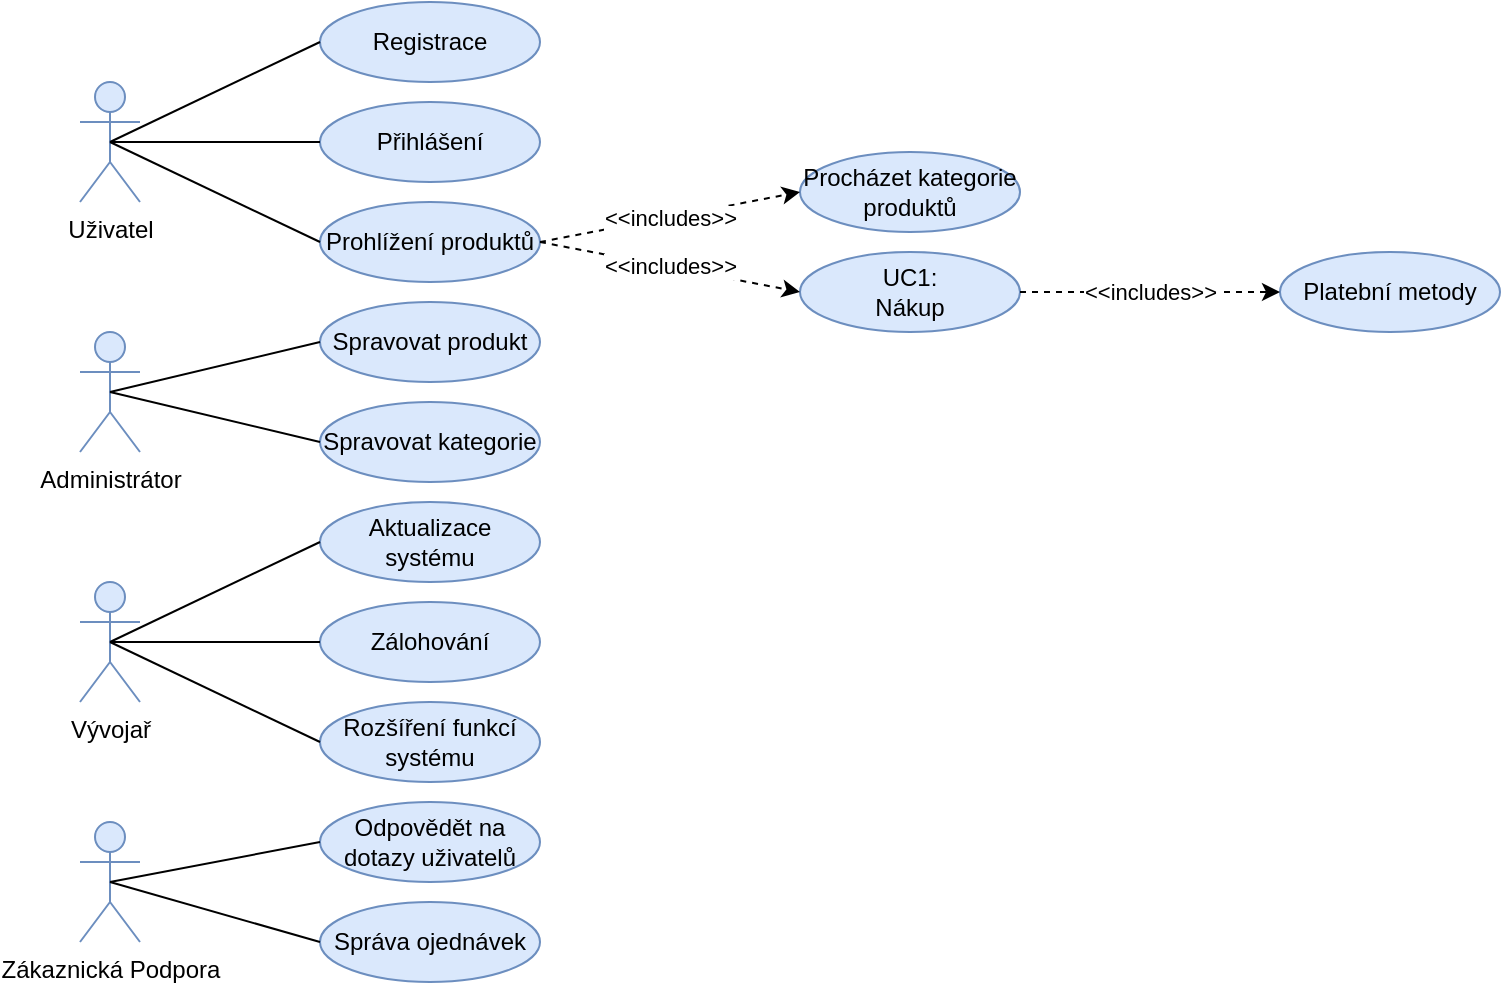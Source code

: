 <mxfile version="26.2.15">
  <diagram name="Page-1" id="AysCdQ7-knlk8cnn3zGX">
    <mxGraphModel dx="1530" dy="903" grid="1" gridSize="10" guides="1" tooltips="1" connect="1" arrows="1" fold="1" page="1" pageScale="1" pageWidth="850" pageHeight="1100" math="0" shadow="0">
      <root>
        <mxCell id="0" />
        <mxCell id="1" parent="0" />
        <mxCell id="S-JD86c8oPenMrIcF_mf-1" value="Uživatel" style="shape=umlActor;verticalLabelPosition=bottom;verticalAlign=top;html=1;outlineConnect=0;fillColor=#dae8fc;strokeColor=#6c8ebf;" parent="1" vertex="1">
          <mxGeometry x="80" y="100" width="30" height="60" as="geometry" />
        </mxCell>
        <mxCell id="S-JD86c8oPenMrIcF_mf-9" value="Zákaznická Podpora" style="shape=umlActor;verticalLabelPosition=bottom;verticalAlign=top;html=1;outlineConnect=0;fillColor=#dae8fc;strokeColor=#6c8ebf;" parent="1" vertex="1">
          <mxGeometry x="80" y="470" width="30" height="60" as="geometry" />
        </mxCell>
        <mxCell id="S-JD86c8oPenMrIcF_mf-10" value="Registrace" style="ellipse;whiteSpace=wrap;html=1;fillColor=#dae8fc;strokeColor=#6c8ebf;" parent="1" vertex="1">
          <mxGeometry x="200" y="60" width="110" height="40" as="geometry" />
        </mxCell>
        <mxCell id="S-JD86c8oPenMrIcF_mf-11" value="Přihlášení" style="ellipse;whiteSpace=wrap;html=1;fillColor=#dae8fc;strokeColor=#6c8ebf;" parent="1" vertex="1">
          <mxGeometry x="200" y="110" width="110" height="40" as="geometry" />
        </mxCell>
        <mxCell id="S-JD86c8oPenMrIcF_mf-14" value="" style="endArrow=none;html=1;rounded=0;exitX=0.5;exitY=0.5;exitDx=0;exitDy=0;exitPerimeter=0;startFill=0;entryX=0;entryY=0.5;entryDx=0;entryDy=0;" parent="1" source="S-JD86c8oPenMrIcF_mf-1" target="S-JD86c8oPenMrIcF_mf-10" edge="1">
          <mxGeometry width="50" height="50" relative="1" as="geometry">
            <mxPoint x="240" y="230" as="sourcePoint" />
            <mxPoint x="410" y="180" as="targetPoint" />
          </mxGeometry>
        </mxCell>
        <mxCell id="S-JD86c8oPenMrIcF_mf-15" value="" style="endArrow=none;html=1;rounded=0;startFill=0;entryX=0;entryY=0.5;entryDx=0;entryDy=0;" parent="1" target="S-JD86c8oPenMrIcF_mf-11" edge="1">
          <mxGeometry width="50" height="50" relative="1" as="geometry">
            <mxPoint x="95" y="130" as="sourcePoint" />
            <mxPoint x="221" y="84" as="targetPoint" />
          </mxGeometry>
        </mxCell>
        <mxCell id="S-JD86c8oPenMrIcF_mf-17" value="UC1:&lt;div&gt;Nákup&lt;/div&gt;" style="ellipse;whiteSpace=wrap;html=1;fillColor=#dae8fc;strokeColor=#6c8ebf;" parent="1" vertex="1">
          <mxGeometry x="440" y="185" width="110" height="40" as="geometry" />
        </mxCell>
        <mxCell id="S-JD86c8oPenMrIcF_mf-19" value="Prohlížení produktů" style="ellipse;whiteSpace=wrap;html=1;fillColor=#dae8fc;strokeColor=#6c8ebf;" parent="1" vertex="1">
          <mxGeometry x="200" y="160" width="110" height="40" as="geometry" />
        </mxCell>
        <mxCell id="S-JD86c8oPenMrIcF_mf-20" value="" style="endArrow=none;html=1;rounded=0;exitX=0.5;exitY=0.5;exitDx=0;exitDy=0;exitPerimeter=0;entryX=0;entryY=0.5;entryDx=0;entryDy=0;" parent="1" source="S-JD86c8oPenMrIcF_mf-1" target="S-JD86c8oPenMrIcF_mf-19" edge="1">
          <mxGeometry width="50" height="50" relative="1" as="geometry">
            <mxPoint x="105" y="140" as="sourcePoint" />
            <mxPoint x="210" y="140" as="targetPoint" />
          </mxGeometry>
        </mxCell>
        <mxCell id="S-JD86c8oPenMrIcF_mf-21" value="Správa ojednávek" style="ellipse;whiteSpace=wrap;html=1;fillColor=#dae8fc;strokeColor=#6c8ebf;" parent="1" vertex="1">
          <mxGeometry x="200" y="510" width="110" height="40" as="geometry" />
        </mxCell>
        <mxCell id="S-JD86c8oPenMrIcF_mf-22" value="" style="endArrow=none;html=1;rounded=0;exitX=0.5;exitY=0.5;exitDx=0;exitDy=0;exitPerimeter=0;entryX=0;entryY=0.5;entryDx=0;entryDy=0;" parent="1" source="S-JD86c8oPenMrIcF_mf-9" target="S-JD86c8oPenMrIcF_mf-21" edge="1">
          <mxGeometry width="50" height="50" relative="1" as="geometry">
            <mxPoint x="260" y="400" as="sourcePoint" />
            <mxPoint x="310" y="350" as="targetPoint" />
          </mxGeometry>
        </mxCell>
        <mxCell id="S-JD86c8oPenMrIcF_mf-23" value="Odpovědět na dotazy uživatelů" style="ellipse;whiteSpace=wrap;html=1;fillColor=#dae8fc;strokeColor=#6c8ebf;" parent="1" vertex="1">
          <mxGeometry x="200" y="460" width="110" height="40" as="geometry" />
        </mxCell>
        <mxCell id="S-JD86c8oPenMrIcF_mf-24" value="" style="endArrow=none;html=1;rounded=0;entryX=0;entryY=0.5;entryDx=0;entryDy=0;exitX=0.5;exitY=0.5;exitDx=0;exitDy=0;exitPerimeter=0;" parent="1" source="S-JD86c8oPenMrIcF_mf-9" target="S-JD86c8oPenMrIcF_mf-23" edge="1">
          <mxGeometry width="50" height="50" relative="1" as="geometry">
            <mxPoint x="100" y="500" as="sourcePoint" />
            <mxPoint x="310" y="350" as="targetPoint" />
          </mxGeometry>
        </mxCell>
        <mxCell id="S-JD86c8oPenMrIcF_mf-26" value="Vývojař" style="shape=umlActor;verticalLabelPosition=bottom;verticalAlign=top;html=1;outlineConnect=0;fillColor=#dae8fc;strokeColor=#6c8ebf;" parent="1" vertex="1">
          <mxGeometry x="80" y="350" width="30" height="60" as="geometry" />
        </mxCell>
        <mxCell id="S-JD86c8oPenMrIcF_mf-27" value="Zálohování" style="ellipse;whiteSpace=wrap;html=1;fillColor=#dae8fc;strokeColor=#6c8ebf;" parent="1" vertex="1">
          <mxGeometry x="200" y="360" width="110" height="40" as="geometry" />
        </mxCell>
        <mxCell id="S-JD86c8oPenMrIcF_mf-28" value="" style="endArrow=none;html=1;rounded=0;exitX=0.5;exitY=0.5;exitDx=0;exitDy=0;exitPerimeter=0;entryX=0;entryY=0.5;entryDx=0;entryDy=0;" parent="1" source="S-JD86c8oPenMrIcF_mf-26" target="S-JD86c8oPenMrIcF_mf-27" edge="1">
          <mxGeometry width="50" height="50" relative="1" as="geometry">
            <mxPoint x="260" y="280" as="sourcePoint" />
            <mxPoint x="310" y="230" as="targetPoint" />
          </mxGeometry>
        </mxCell>
        <mxCell id="S-JD86c8oPenMrIcF_mf-29" value="Aktualizace systému" style="ellipse;whiteSpace=wrap;html=1;fillColor=#dae8fc;strokeColor=#6c8ebf;" parent="1" vertex="1">
          <mxGeometry x="200" y="310" width="110" height="40" as="geometry" />
        </mxCell>
        <mxCell id="S-JD86c8oPenMrIcF_mf-30" value="" style="endArrow=none;html=1;rounded=0;entryX=0;entryY=0.5;entryDx=0;entryDy=0;exitX=0.5;exitY=0.5;exitDx=0;exitDy=0;exitPerimeter=0;" parent="1" source="S-JD86c8oPenMrIcF_mf-26" target="S-JD86c8oPenMrIcF_mf-29" edge="1">
          <mxGeometry width="50" height="50" relative="1" as="geometry">
            <mxPoint x="100" y="380" as="sourcePoint" />
            <mxPoint x="310" y="230" as="targetPoint" />
          </mxGeometry>
        </mxCell>
        <mxCell id="S-JD86c8oPenMrIcF_mf-31" value="Rozšíření funkcí systému" style="ellipse;whiteSpace=wrap;html=1;fillColor=#dae8fc;strokeColor=#6c8ebf;" parent="1" vertex="1">
          <mxGeometry x="200" y="410" width="110" height="40" as="geometry" />
        </mxCell>
        <mxCell id="S-JD86c8oPenMrIcF_mf-32" value="" style="endArrow=none;html=1;rounded=0;entryX=0;entryY=0.5;entryDx=0;entryDy=0;exitX=0.5;exitY=0.5;exitDx=0;exitDy=0;exitPerimeter=0;" parent="1" source="S-JD86c8oPenMrIcF_mf-26" target="S-JD86c8oPenMrIcF_mf-31" edge="1">
          <mxGeometry width="50" height="50" relative="1" as="geometry">
            <mxPoint x="100" y="380" as="sourcePoint" />
            <mxPoint x="210" y="390" as="targetPoint" />
          </mxGeometry>
        </mxCell>
        <mxCell id="S-JD86c8oPenMrIcF_mf-40" value="Administrátor" style="shape=umlActor;verticalLabelPosition=bottom;verticalAlign=top;html=1;outlineConnect=0;fillColor=#dae8fc;strokeColor=#6c8ebf;" parent="1" vertex="1">
          <mxGeometry x="80" y="225" width="30" height="60" as="geometry" />
        </mxCell>
        <mxCell id="S-JD86c8oPenMrIcF_mf-41" value="Spravovat produkt" style="ellipse;whiteSpace=wrap;html=1;fillColor=#dae8fc;strokeColor=#6c8ebf;" parent="1" vertex="1">
          <mxGeometry x="200" y="210" width="110" height="40" as="geometry" />
        </mxCell>
        <mxCell id="S-JD86c8oPenMrIcF_mf-42" value="" style="endArrow=none;html=1;rounded=0;exitX=0.5;exitY=0.5;exitDx=0;exitDy=0;exitPerimeter=0;entryX=0;entryY=0.5;entryDx=0;entryDy=0;" parent="1" source="S-JD86c8oPenMrIcF_mf-40" target="S-JD86c8oPenMrIcF_mf-41" edge="1">
          <mxGeometry width="50" height="50" relative="1" as="geometry">
            <mxPoint x="260" y="155" as="sourcePoint" />
            <mxPoint x="310" y="105" as="targetPoint" />
          </mxGeometry>
        </mxCell>
        <mxCell id="S-JD86c8oPenMrIcF_mf-45" value="Spravovat kategorie" style="ellipse;whiteSpace=wrap;html=1;fillColor=#dae8fc;strokeColor=#6c8ebf;" parent="1" vertex="1">
          <mxGeometry x="200" y="260" width="110" height="40" as="geometry" />
        </mxCell>
        <mxCell id="S-JD86c8oPenMrIcF_mf-46" value="" style="endArrow=none;html=1;rounded=0;entryX=0;entryY=0.5;entryDx=0;entryDy=0;exitX=0.5;exitY=0.5;exitDx=0;exitDy=0;exitPerimeter=0;" parent="1" source="S-JD86c8oPenMrIcF_mf-40" target="S-JD86c8oPenMrIcF_mf-45" edge="1">
          <mxGeometry width="50" height="50" relative="1" as="geometry">
            <mxPoint x="100" y="255" as="sourcePoint" />
            <mxPoint x="210" y="265" as="targetPoint" />
          </mxGeometry>
        </mxCell>
        <mxCell id="S-JD86c8oPenMrIcF_mf-47" value="&amp;lt;&amp;lt;includes&amp;gt;&amp;gt;" style="endArrow=classic;html=1;rounded=0;dashed=1;exitX=1;exitY=0.5;exitDx=0;exitDy=0;entryX=0;entryY=0.5;entryDx=0;entryDy=0;" parent="1" source="S-JD86c8oPenMrIcF_mf-19" target="S-JD86c8oPenMrIcF_mf-17" edge="1">
          <mxGeometry x="-0.003" width="50" height="50" relative="1" as="geometry">
            <mxPoint x="310" y="130" as="sourcePoint" />
            <mxPoint x="390" y="280" as="targetPoint" />
            <mxPoint as="offset" />
          </mxGeometry>
        </mxCell>
        <mxCell id="S-JD86c8oPenMrIcF_mf-49" value="Platební metody" style="ellipse;whiteSpace=wrap;html=1;fillColor=#dae8fc;strokeColor=#6c8ebf;" parent="1" vertex="1">
          <mxGeometry x="680" y="185" width="110" height="40" as="geometry" />
        </mxCell>
        <mxCell id="S-JD86c8oPenMrIcF_mf-51" value="&amp;lt;&amp;lt;includes&amp;gt;&amp;gt;" style="endArrow=classic;html=1;rounded=0;exitX=1;exitY=0.5;exitDx=0;exitDy=0;dashed=1;entryX=0;entryY=0.5;entryDx=0;entryDy=0;" parent="1" source="S-JD86c8oPenMrIcF_mf-17" target="S-JD86c8oPenMrIcF_mf-49" edge="1">
          <mxGeometry x="-0.003" width="50" height="50" relative="1" as="geometry">
            <mxPoint x="450" y="215" as="sourcePoint" />
            <mxPoint x="320" y="215" as="targetPoint" />
            <mxPoint as="offset" />
          </mxGeometry>
        </mxCell>
        <mxCell id="S-JD86c8oPenMrIcF_mf-52" value="Procházet kategorie produktů" style="ellipse;whiteSpace=wrap;html=1;fillColor=#dae8fc;strokeColor=#6c8ebf;" parent="1" vertex="1">
          <mxGeometry x="440" y="135" width="110" height="40" as="geometry" />
        </mxCell>
        <mxCell id="S-JD86c8oPenMrIcF_mf-55" value="&amp;lt;&amp;lt;includes&amp;gt;&amp;gt;" style="endArrow=classic;html=1;rounded=0;dashed=1;entryX=0;entryY=0.5;entryDx=0;entryDy=0;exitX=1;exitY=0.5;exitDx=0;exitDy=0;" parent="1" source="S-JD86c8oPenMrIcF_mf-19" edge="1" target="S-JD86c8oPenMrIcF_mf-52">
          <mxGeometry x="-0.003" width="50" height="50" relative="1" as="geometry">
            <mxPoint x="380" y="90" as="sourcePoint" />
            <mxPoint x="310" y="130" as="targetPoint" />
            <mxPoint as="offset" />
          </mxGeometry>
        </mxCell>
      </root>
    </mxGraphModel>
  </diagram>
</mxfile>

